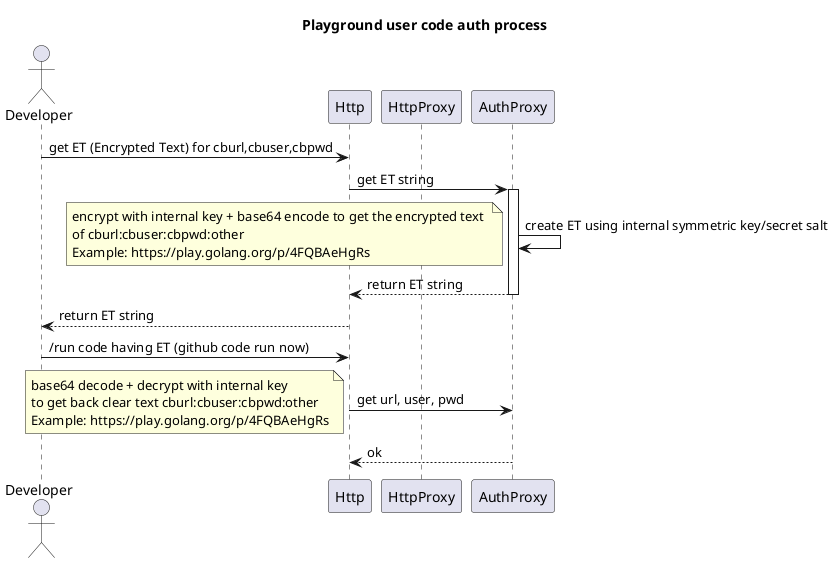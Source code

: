 @startuml Playground_cbauth
title <font style="underscore">Playground user code auth process
skinparam Style strict
actor Developer
participant Http
participant HttpProxy
participant AuthProxy

Developer -> Http : get ET (Encrypted Text) for cburl,cbuser,cbpwd
Http -> AuthProxy ++ : get ET string
AuthProxy -> AuthProxy : create ET using internal symmetric key/secret salt
note left
 encrypt with internal key + base64 encode to get the encrypted text 
 of cburl:cbuser:cbpwd:other
 Example: https://play.golang.org/p/4FQBAeHgRs
end note
Http <-- AuthProxy : return ET string
AuthProxy --
Developer <-- Http : return ET string

Developer -> Http : /run code having ET (github code run now)
Http -> AuthProxy : get url, user, pwd
note left
    base64 decode + decrypt with internal key 
    to get back clear text cburl:cbuser:cbpwd:other
    Example: https://play.golang.org/p/4FQBAeHgRs
end note
return ok


@enduml